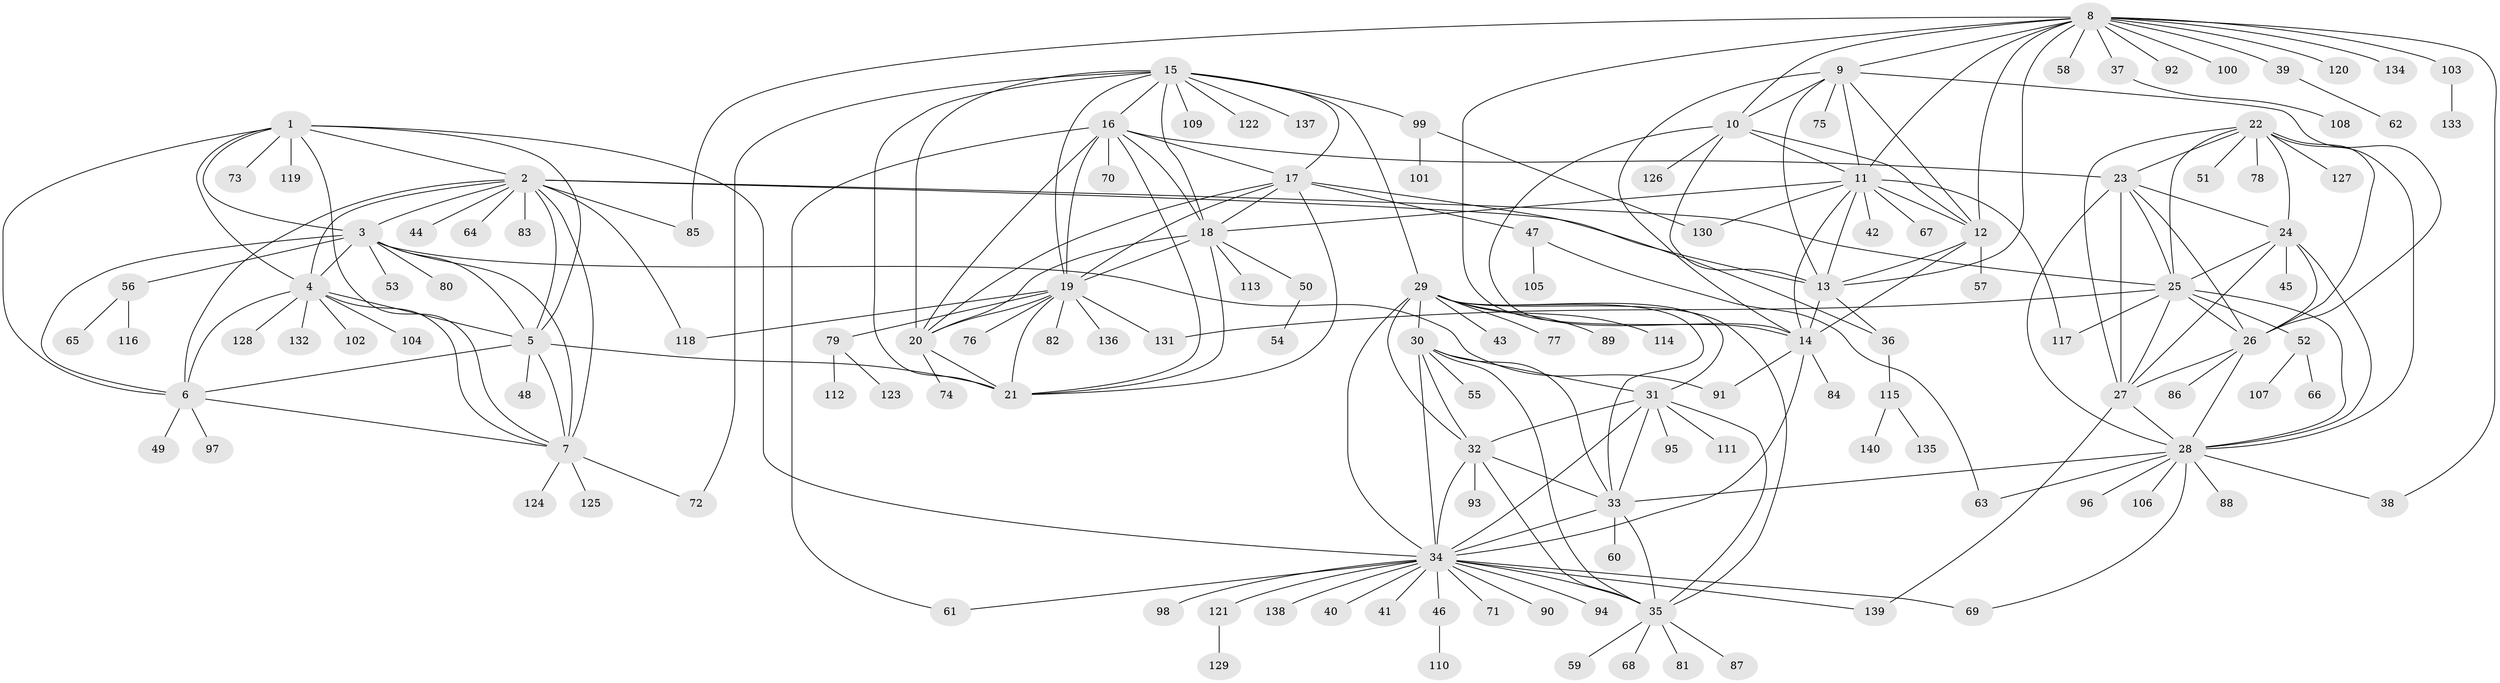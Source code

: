 // Generated by graph-tools (version 1.1) at 2025/02/03/09/25 03:02:35]
// undirected, 140 vertices, 233 edges
graph export_dot {
graph [start="1"]
  node [color=gray90,style=filled];
  1;
  2;
  3;
  4;
  5;
  6;
  7;
  8;
  9;
  10;
  11;
  12;
  13;
  14;
  15;
  16;
  17;
  18;
  19;
  20;
  21;
  22;
  23;
  24;
  25;
  26;
  27;
  28;
  29;
  30;
  31;
  32;
  33;
  34;
  35;
  36;
  37;
  38;
  39;
  40;
  41;
  42;
  43;
  44;
  45;
  46;
  47;
  48;
  49;
  50;
  51;
  52;
  53;
  54;
  55;
  56;
  57;
  58;
  59;
  60;
  61;
  62;
  63;
  64;
  65;
  66;
  67;
  68;
  69;
  70;
  71;
  72;
  73;
  74;
  75;
  76;
  77;
  78;
  79;
  80;
  81;
  82;
  83;
  84;
  85;
  86;
  87;
  88;
  89;
  90;
  91;
  92;
  93;
  94;
  95;
  96;
  97;
  98;
  99;
  100;
  101;
  102;
  103;
  104;
  105;
  106;
  107;
  108;
  109;
  110;
  111;
  112;
  113;
  114;
  115;
  116;
  117;
  118;
  119;
  120;
  121;
  122;
  123;
  124;
  125;
  126;
  127;
  128;
  129;
  130;
  131;
  132;
  133;
  134;
  135;
  136;
  137;
  138;
  139;
  140;
  1 -- 2;
  1 -- 3;
  1 -- 4;
  1 -- 5;
  1 -- 6;
  1 -- 7;
  1 -- 34;
  1 -- 73;
  1 -- 119;
  2 -- 3;
  2 -- 4;
  2 -- 5;
  2 -- 6;
  2 -- 7;
  2 -- 13;
  2 -- 25;
  2 -- 44;
  2 -- 64;
  2 -- 83;
  2 -- 85;
  2 -- 118;
  3 -- 4;
  3 -- 5;
  3 -- 6;
  3 -- 7;
  3 -- 53;
  3 -- 56;
  3 -- 80;
  3 -- 91;
  4 -- 5;
  4 -- 6;
  4 -- 7;
  4 -- 102;
  4 -- 104;
  4 -- 128;
  4 -- 132;
  5 -- 6;
  5 -- 7;
  5 -- 21;
  5 -- 48;
  6 -- 7;
  6 -- 49;
  6 -- 97;
  7 -- 72;
  7 -- 124;
  7 -- 125;
  8 -- 9;
  8 -- 10;
  8 -- 11;
  8 -- 12;
  8 -- 13;
  8 -- 14;
  8 -- 37;
  8 -- 38;
  8 -- 39;
  8 -- 58;
  8 -- 85;
  8 -- 92;
  8 -- 100;
  8 -- 103;
  8 -- 120;
  8 -- 134;
  9 -- 10;
  9 -- 11;
  9 -- 12;
  9 -- 13;
  9 -- 14;
  9 -- 26;
  9 -- 75;
  10 -- 11;
  10 -- 12;
  10 -- 13;
  10 -- 14;
  10 -- 126;
  11 -- 12;
  11 -- 13;
  11 -- 14;
  11 -- 18;
  11 -- 42;
  11 -- 67;
  11 -- 117;
  11 -- 130;
  12 -- 13;
  12 -- 14;
  12 -- 57;
  13 -- 14;
  13 -- 36;
  14 -- 34;
  14 -- 84;
  14 -- 91;
  15 -- 16;
  15 -- 17;
  15 -- 18;
  15 -- 19;
  15 -- 20;
  15 -- 21;
  15 -- 29;
  15 -- 72;
  15 -- 99;
  15 -- 109;
  15 -- 122;
  15 -- 137;
  16 -- 17;
  16 -- 18;
  16 -- 19;
  16 -- 20;
  16 -- 21;
  16 -- 23;
  16 -- 61;
  16 -- 70;
  17 -- 18;
  17 -- 19;
  17 -- 20;
  17 -- 21;
  17 -- 36;
  17 -- 47;
  18 -- 19;
  18 -- 20;
  18 -- 21;
  18 -- 50;
  18 -- 113;
  19 -- 20;
  19 -- 21;
  19 -- 76;
  19 -- 79;
  19 -- 82;
  19 -- 118;
  19 -- 131;
  19 -- 136;
  20 -- 21;
  20 -- 74;
  22 -- 23;
  22 -- 24;
  22 -- 25;
  22 -- 26;
  22 -- 27;
  22 -- 28;
  22 -- 51;
  22 -- 78;
  22 -- 127;
  23 -- 24;
  23 -- 25;
  23 -- 26;
  23 -- 27;
  23 -- 28;
  24 -- 25;
  24 -- 26;
  24 -- 27;
  24 -- 28;
  24 -- 45;
  25 -- 26;
  25 -- 27;
  25 -- 28;
  25 -- 52;
  25 -- 117;
  25 -- 131;
  26 -- 27;
  26 -- 28;
  26 -- 86;
  27 -- 28;
  27 -- 139;
  28 -- 33;
  28 -- 38;
  28 -- 63;
  28 -- 69;
  28 -- 88;
  28 -- 96;
  28 -- 106;
  29 -- 30;
  29 -- 31;
  29 -- 32;
  29 -- 33;
  29 -- 34;
  29 -- 35;
  29 -- 43;
  29 -- 77;
  29 -- 89;
  29 -- 114;
  30 -- 31;
  30 -- 32;
  30 -- 33;
  30 -- 34;
  30 -- 35;
  30 -- 55;
  31 -- 32;
  31 -- 33;
  31 -- 34;
  31 -- 35;
  31 -- 95;
  31 -- 111;
  32 -- 33;
  32 -- 34;
  32 -- 35;
  32 -- 93;
  33 -- 34;
  33 -- 35;
  33 -- 60;
  34 -- 35;
  34 -- 40;
  34 -- 41;
  34 -- 46;
  34 -- 61;
  34 -- 69;
  34 -- 71;
  34 -- 90;
  34 -- 94;
  34 -- 98;
  34 -- 121;
  34 -- 138;
  34 -- 139;
  35 -- 59;
  35 -- 68;
  35 -- 81;
  35 -- 87;
  36 -- 115;
  37 -- 108;
  39 -- 62;
  46 -- 110;
  47 -- 63;
  47 -- 105;
  50 -- 54;
  52 -- 66;
  52 -- 107;
  56 -- 65;
  56 -- 116;
  79 -- 112;
  79 -- 123;
  99 -- 101;
  99 -- 130;
  103 -- 133;
  115 -- 135;
  115 -- 140;
  121 -- 129;
}
